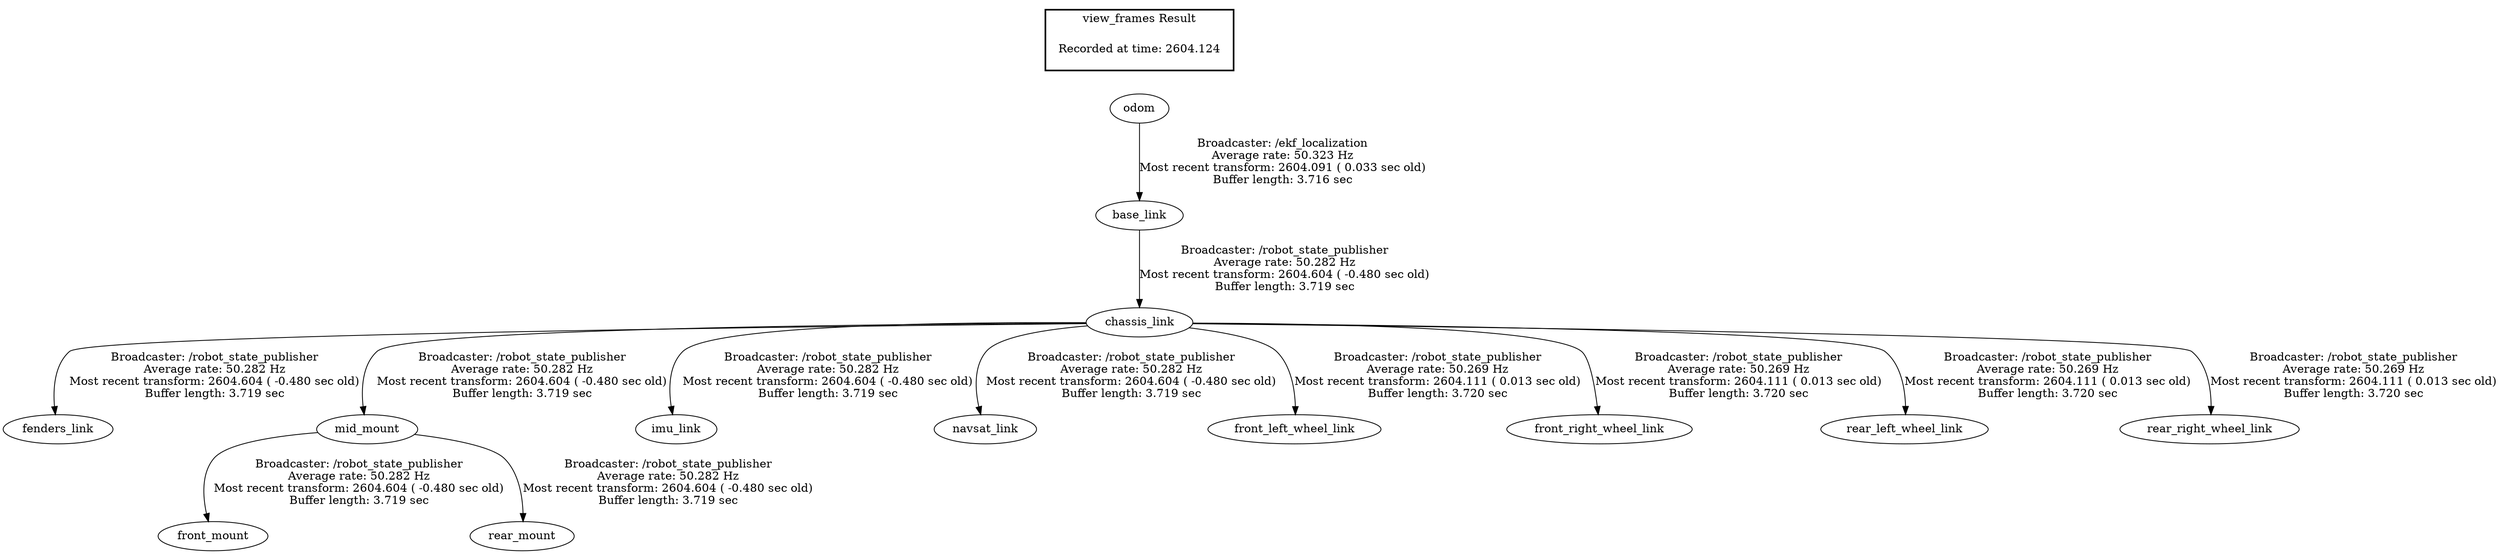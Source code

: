 digraph G {
"base_link" -> "chassis_link"[label="Broadcaster: /robot_state_publisher\nAverage rate: 50.282 Hz\nMost recent transform: 2604.604 ( -0.480 sec old)\nBuffer length: 3.719 sec\n"];
"odom" -> "base_link"[label="Broadcaster: /ekf_localization\nAverage rate: 50.323 Hz\nMost recent transform: 2604.091 ( 0.033 sec old)\nBuffer length: 3.716 sec\n"];
"chassis_link" -> "fenders_link"[label="Broadcaster: /robot_state_publisher\nAverage rate: 50.282 Hz\nMost recent transform: 2604.604 ( -0.480 sec old)\nBuffer length: 3.719 sec\n"];
"mid_mount" -> "front_mount"[label="Broadcaster: /robot_state_publisher\nAverage rate: 50.282 Hz\nMost recent transform: 2604.604 ( -0.480 sec old)\nBuffer length: 3.719 sec\n"];
"chassis_link" -> "mid_mount"[label="Broadcaster: /robot_state_publisher\nAverage rate: 50.282 Hz\nMost recent transform: 2604.604 ( -0.480 sec old)\nBuffer length: 3.719 sec\n"];
"chassis_link" -> "imu_link"[label="Broadcaster: /robot_state_publisher\nAverage rate: 50.282 Hz\nMost recent transform: 2604.604 ( -0.480 sec old)\nBuffer length: 3.719 sec\n"];
"chassis_link" -> "navsat_link"[label="Broadcaster: /robot_state_publisher\nAverage rate: 50.282 Hz\nMost recent transform: 2604.604 ( -0.480 sec old)\nBuffer length: 3.719 sec\n"];
"mid_mount" -> "rear_mount"[label="Broadcaster: /robot_state_publisher\nAverage rate: 50.282 Hz\nMost recent transform: 2604.604 ( -0.480 sec old)\nBuffer length: 3.719 sec\n"];
"chassis_link" -> "front_left_wheel_link"[label="Broadcaster: /robot_state_publisher\nAverage rate: 50.269 Hz\nMost recent transform: 2604.111 ( 0.013 sec old)\nBuffer length: 3.720 sec\n"];
"chassis_link" -> "front_right_wheel_link"[label="Broadcaster: /robot_state_publisher\nAverage rate: 50.269 Hz\nMost recent transform: 2604.111 ( 0.013 sec old)\nBuffer length: 3.720 sec\n"];
"chassis_link" -> "rear_left_wheel_link"[label="Broadcaster: /robot_state_publisher\nAverage rate: 50.269 Hz\nMost recent transform: 2604.111 ( 0.013 sec old)\nBuffer length: 3.720 sec\n"];
"chassis_link" -> "rear_right_wheel_link"[label="Broadcaster: /robot_state_publisher\nAverage rate: 50.269 Hz\nMost recent transform: 2604.111 ( 0.013 sec old)\nBuffer length: 3.720 sec\n"];
edge [style=invis];
 subgraph cluster_legend { style=bold; color=black; label ="view_frames Result";
"Recorded at time: 2604.124"[ shape=plaintext ] ;
 }->"odom";
}